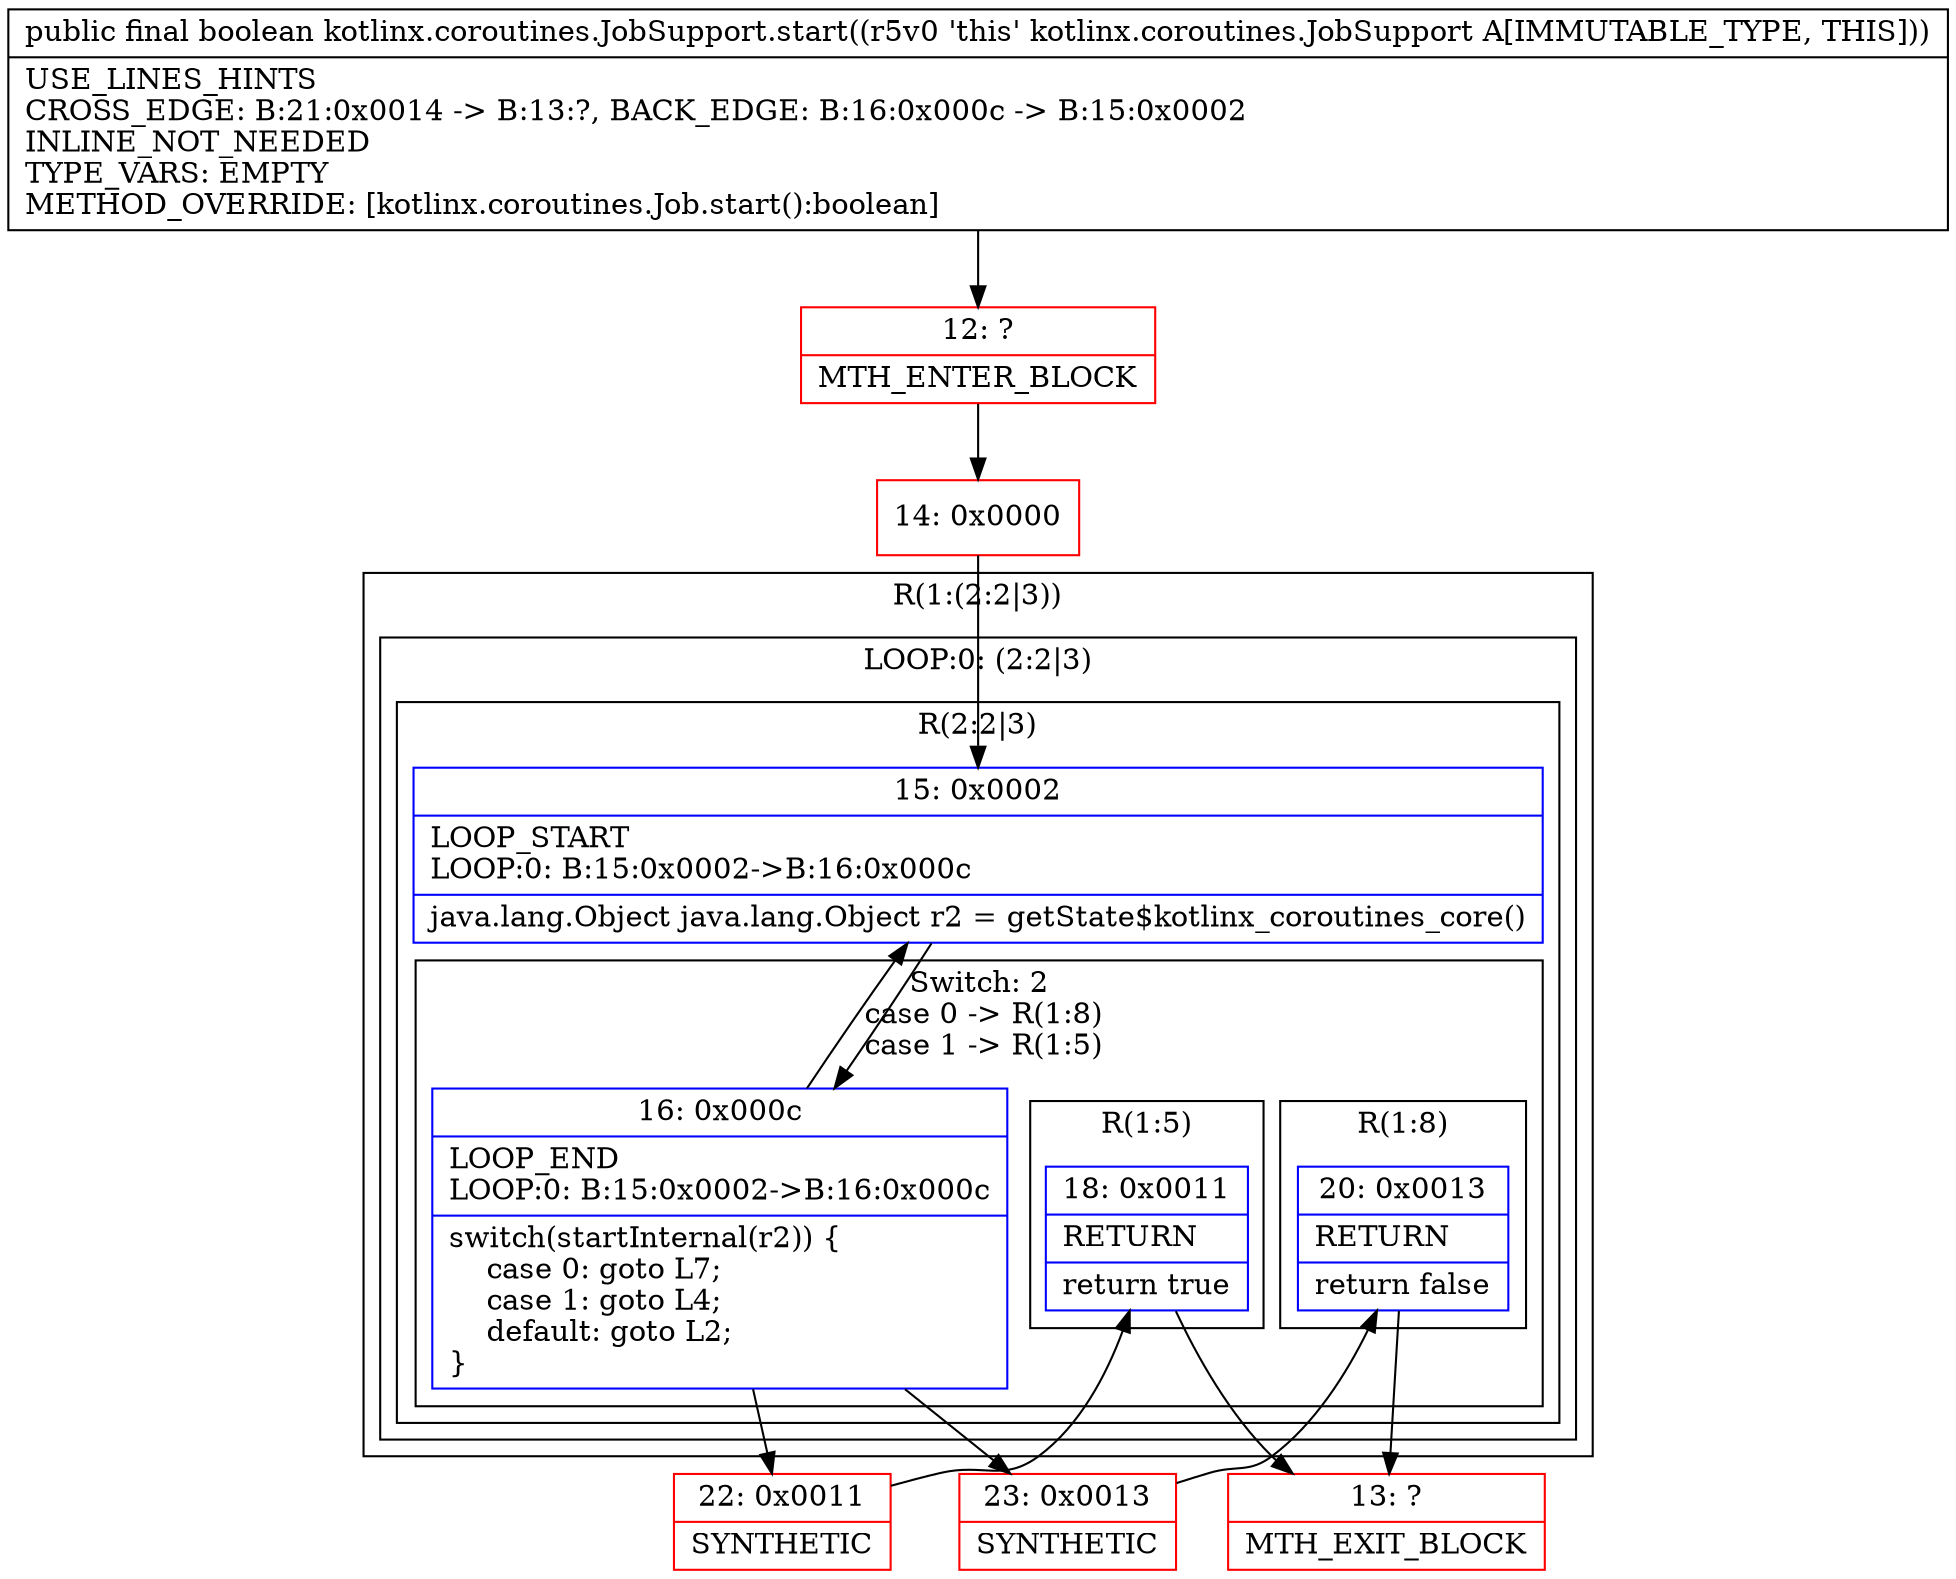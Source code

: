 digraph "CFG forkotlinx.coroutines.JobSupport.start()Z" {
subgraph cluster_Region_2109141011 {
label = "R(1:(2:2|3))";
node [shape=record,color=blue];
subgraph cluster_LoopRegion_1198062595 {
label = "LOOP:0: (2:2|3)";
node [shape=record,color=blue];
subgraph cluster_Region_1936381486 {
label = "R(2:2|3)";
node [shape=record,color=blue];
Node_15 [shape=record,label="{15\:\ 0x0002|LOOP_START\lLOOP:0: B:15:0x0002\-\>B:16:0x000c\l|java.lang.Object java.lang.Object r2 = getState$kotlinx_coroutines_core()\l}"];
subgraph cluster_SwitchRegion_1965854606 {
label = "Switch: 2
 case 0 -> R(1:8)
 case 1 -> R(1:5)";
node [shape=record,color=blue];
Node_16 [shape=record,label="{16\:\ 0x000c|LOOP_END\lLOOP:0: B:15:0x0002\-\>B:16:0x000c\l|switch(startInternal(r2)) \{\l    case 0: goto L7;\l    case 1: goto L4;\l    default: goto L2;\l\}\l}"];
subgraph cluster_Region_1311556813 {
label = "R(1:8)";
node [shape=record,color=blue];
Node_20 [shape=record,label="{20\:\ 0x0013|RETURN\l|return false\l}"];
}
subgraph cluster_Region_882437192 {
label = "R(1:5)";
node [shape=record,color=blue];
Node_18 [shape=record,label="{18\:\ 0x0011|RETURN\l|return true\l}"];
}
}
}
}
}
Node_12 [shape=record,color=red,label="{12\:\ ?|MTH_ENTER_BLOCK\l}"];
Node_14 [shape=record,color=red,label="{14\:\ 0x0000}"];
Node_22 [shape=record,color=red,label="{22\:\ 0x0011|SYNTHETIC\l}"];
Node_13 [shape=record,color=red,label="{13\:\ ?|MTH_EXIT_BLOCK\l}"];
Node_23 [shape=record,color=red,label="{23\:\ 0x0013|SYNTHETIC\l}"];
MethodNode[shape=record,label="{public final boolean kotlinx.coroutines.JobSupport.start((r5v0 'this' kotlinx.coroutines.JobSupport A[IMMUTABLE_TYPE, THIS]))  | USE_LINES_HINTS\lCROSS_EDGE: B:21:0x0014 \-\> B:13:?, BACK_EDGE: B:16:0x000c \-\> B:15:0x0002\lINLINE_NOT_NEEDED\lTYPE_VARS: EMPTY\lMETHOD_OVERRIDE: [kotlinx.coroutines.Job.start():boolean]\l}"];
MethodNode -> Node_12;Node_15 -> Node_16;
Node_16 -> Node_15;
Node_16 -> Node_22;
Node_16 -> Node_23;
Node_20 -> Node_13;
Node_18 -> Node_13;
Node_12 -> Node_14;
Node_14 -> Node_15;
Node_22 -> Node_18;
Node_23 -> Node_20;
}

